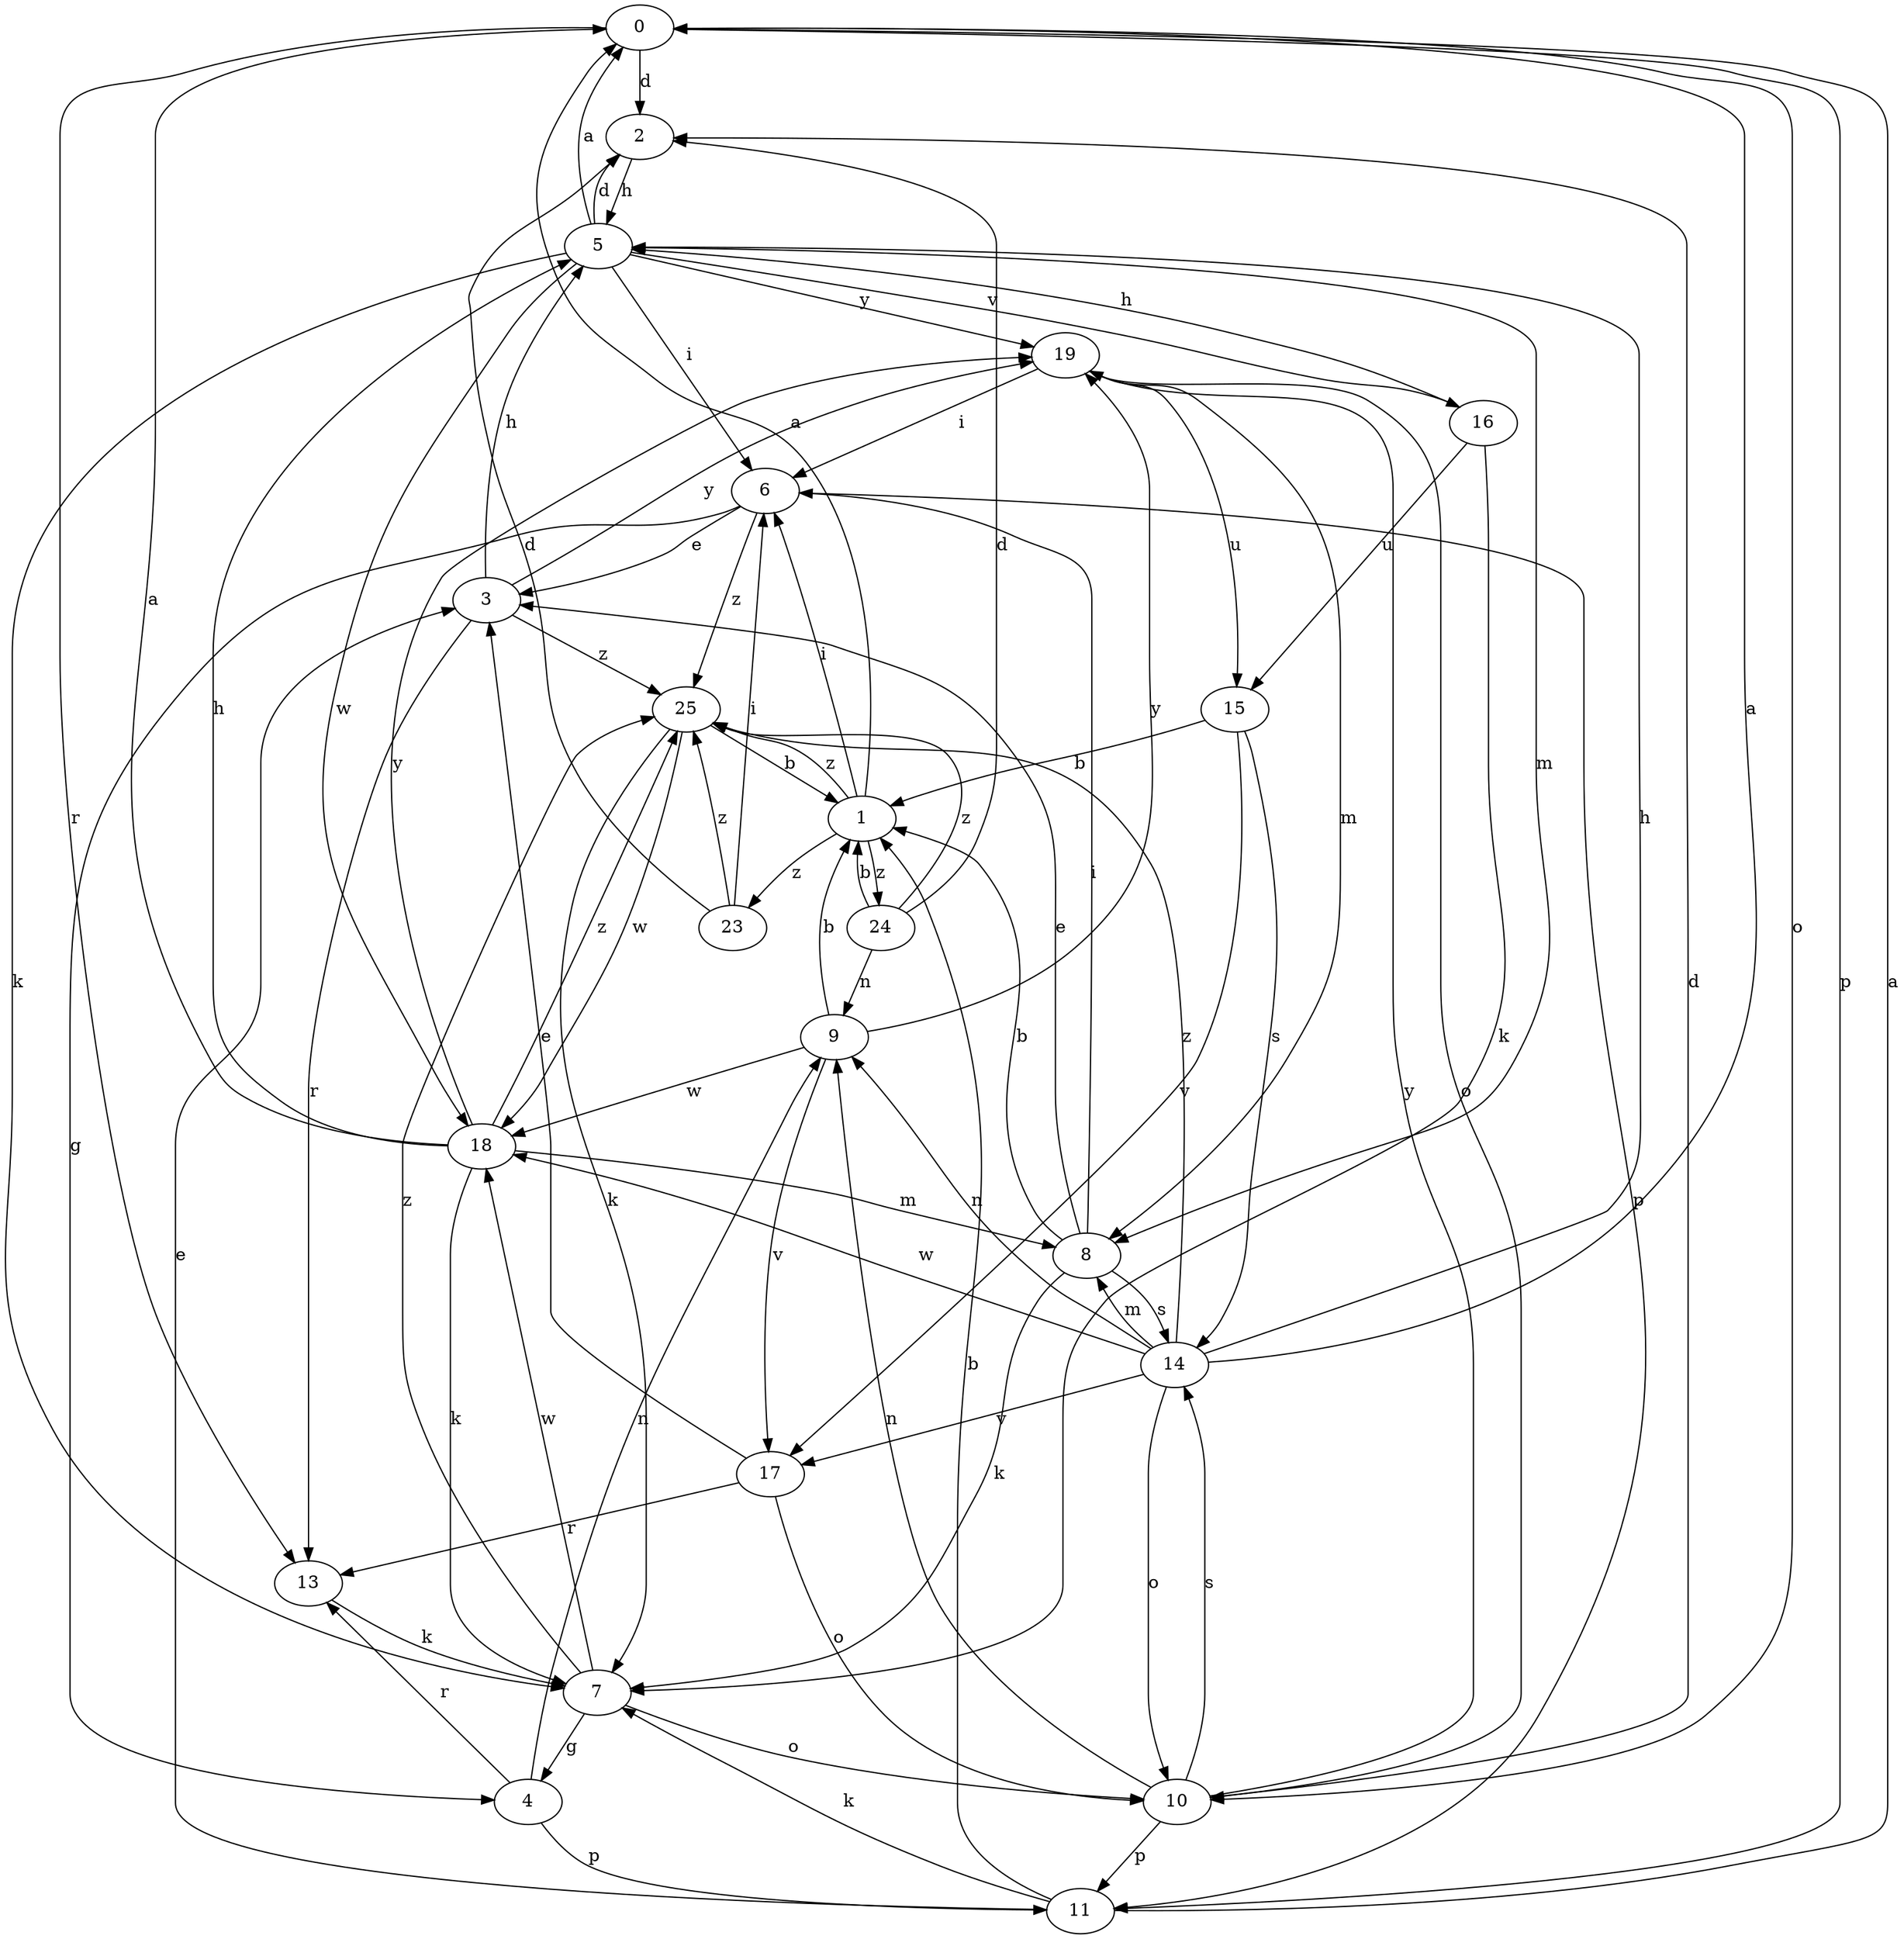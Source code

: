 strict digraph  {
0;
1;
2;
3;
4;
5;
6;
7;
8;
9;
10;
11;
13;
14;
15;
16;
17;
18;
19;
23;
24;
25;
0 -> 2  [label=d];
0 -> 10  [label=o];
0 -> 11  [label=p];
0 -> 13  [label=r];
1 -> 0  [label=a];
1 -> 6  [label=i];
1 -> 23  [label=z];
1 -> 24  [label=z];
1 -> 25  [label=z];
2 -> 5  [label=h];
3 -> 5  [label=h];
3 -> 13  [label=r];
3 -> 19  [label=y];
3 -> 25  [label=z];
4 -> 9  [label=n];
4 -> 11  [label=p];
4 -> 13  [label=r];
5 -> 0  [label=a];
5 -> 2  [label=d];
5 -> 6  [label=i];
5 -> 7  [label=k];
5 -> 8  [label=m];
5 -> 16  [label=v];
5 -> 18  [label=w];
5 -> 19  [label=y];
6 -> 3  [label=e];
6 -> 4  [label=g];
6 -> 11  [label=p];
6 -> 25  [label=z];
7 -> 4  [label=g];
7 -> 10  [label=o];
7 -> 18  [label=w];
7 -> 25  [label=z];
8 -> 1  [label=b];
8 -> 3  [label=e];
8 -> 6  [label=i];
8 -> 7  [label=k];
8 -> 14  [label=s];
9 -> 1  [label=b];
9 -> 17  [label=v];
9 -> 18  [label=w];
9 -> 19  [label=y];
10 -> 2  [label=d];
10 -> 9  [label=n];
10 -> 11  [label=p];
10 -> 14  [label=s];
10 -> 19  [label=y];
11 -> 0  [label=a];
11 -> 1  [label=b];
11 -> 3  [label=e];
11 -> 7  [label=k];
13 -> 7  [label=k];
14 -> 0  [label=a];
14 -> 5  [label=h];
14 -> 8  [label=m];
14 -> 9  [label=n];
14 -> 10  [label=o];
14 -> 17  [label=v];
14 -> 18  [label=w];
14 -> 25  [label=z];
15 -> 1  [label=b];
15 -> 14  [label=s];
15 -> 17  [label=v];
16 -> 5  [label=h];
16 -> 7  [label=k];
16 -> 15  [label=u];
17 -> 3  [label=e];
17 -> 10  [label=o];
17 -> 13  [label=r];
18 -> 0  [label=a];
18 -> 5  [label=h];
18 -> 7  [label=k];
18 -> 8  [label=m];
18 -> 19  [label=y];
18 -> 25  [label=z];
19 -> 6  [label=i];
19 -> 8  [label=m];
19 -> 10  [label=o];
19 -> 15  [label=u];
23 -> 2  [label=d];
23 -> 6  [label=i];
23 -> 25  [label=z];
24 -> 1  [label=b];
24 -> 2  [label=d];
24 -> 9  [label=n];
24 -> 25  [label=z];
25 -> 1  [label=b];
25 -> 7  [label=k];
25 -> 18  [label=w];
}
